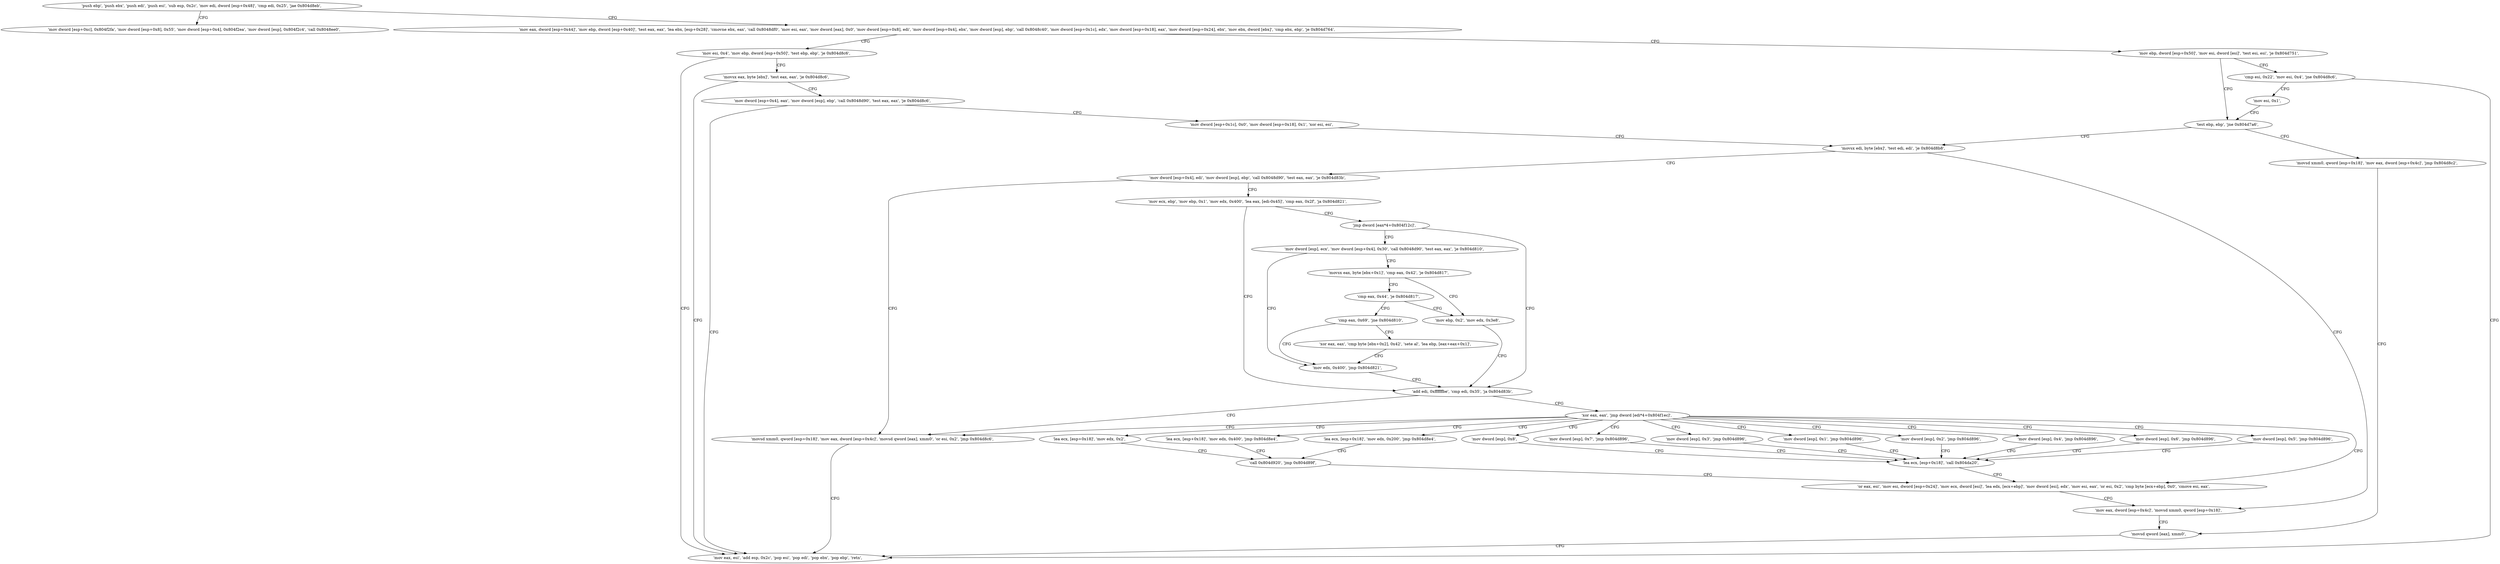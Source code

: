 digraph "func" {
"134534880" [label = "'push ebp', 'push ebx', 'push edi', 'push esi', 'sub esp, 0x2c', 'mov edi, dword [esp+0x48]', 'cmp edi, 0x25', 'jae 0x804d8eb', " ]
"134535403" [label = "'mov dword [esp+0xc], 0x804f2fa', 'mov dword [esp+0x8], 0x55', 'mov dword [esp+0x4], 0x804f2ea', 'mov dword [esp], 0x804f2c4', 'call 0x8048ee0', " ]
"134534900" [label = "'mov eax, dword [esp+0x44]', 'mov ebp, dword [esp+0x40]', 'test eax, eax', 'lea ebx, [esp+0x28]', 'cmovne ebx, eax', 'call 0x8048df0', 'mov esi, eax', 'mov dword [eax], 0x0', 'mov dword [esp+0x8], edi', 'mov dword [esp+0x4], ebx', 'mov dword [esp], ebp', 'call 0x8048c40', 'mov dword [esp+0x1c], edx', 'mov dword [esp+0x18], eax', 'mov dword [esp+0x24], ebx', 'mov ebx, dword [ebx]', 'cmp ebx, ebp', 'je 0x804d764', " ]
"134535012" [label = "'mov esi, 0x4', 'mov ebp, dword [esp+0x50]', 'test ebp, ebp', 'je 0x804d8c6', " ]
"134534964" [label = "'mov ebp, dword [esp+0x50]', 'mov esi, dword [esi]', 'test esi, esi', 'je 0x804d751', " ]
"134535366" [label = "'mov eax, esi', 'add esp, 0x2c', 'pop esi', 'pop edi', 'pop ebx', 'pop ebp', 'retn', " ]
"134535029" [label = "'movsx eax, byte [ebx]', 'test eax, eax', 'je 0x804d8c6', " ]
"134534993" [label = "'test ebp, ebp', 'jne 0x804d7a6', " ]
"134534974" [label = "'cmp esi, 0x22', 'mov esi, 0x4', 'jne 0x804d8c6', " ]
"134535040" [label = "'mov dword [esp+0x4], eax', 'mov dword [esp], ebp', 'call 0x8048d90', 'test eax, eax', 'je 0x804d8c6', " ]
"134535078" [label = "'movsx edi, byte [ebx]', 'test edi, edi', 'je 0x804d8b8', " ]
"134534997" [label = "'movsd xmm0, qword [esp+0x18]', 'mov eax, dword [esp+0x4c]', 'jmp 0x804d8c2', " ]
"134534988" [label = "'mov esi, 0x1', " ]
"134535060" [label = "'mov dword [esp+0x1c], 0x0', 'mov dword [esp+0x18], 0x1', 'xor esi, esi', " ]
"134535352" [label = "'mov eax, dword [esp+0x4c]', 'movsd xmm0, qword [esp+0x18]', " ]
"134535089" [label = "'mov dword [esp+0x4], edi', 'mov dword [esp], ebp', 'call 0x8048d90', 'test eax, eax', 'je 0x804d83b', " ]
"134535362" [label = "'movsd qword [eax], xmm0', " ]
"134535227" [label = "'movsd xmm0, qword [esp+0x18]', 'mov eax, dword [esp+0x4c]', 'movsd qword [eax], xmm0', 'or esi, 0x2', 'jmp 0x804d8c6', " ]
"134535105" [label = "'mov ecx, ebp', 'mov ebp, 0x1', 'mov edx, 0x400', 'lea eax, [edi-0x45]', 'cmp eax, 0x2f', 'ja 0x804d821', " ]
"134535201" [label = "'add edi, 0xffffffbe', 'cmp edi, 0x35', 'ja 0x804d83b', " ]
"134535125" [label = "'jmp dword [eax*4+0x804f12c]', " ]
"134535209" [label = "'xor eax, eax', 'jmp dword [edi*4+0x804f1ec]', " ]
"134535132" [label = "'mov dword [esp], ecx', 'mov dword [esp+0x4], 0x30', 'call 0x8048d90', 'test eax, eax', 'je 0x804d810', " ]
"134535218" [label = "'mov dword [esp], 0x3', 'jmp 0x804d896', " ]
"134535246" [label = "'mov dword [esp], 0x1', 'jmp 0x804d896', " ]
"134535255" [label = "'mov dword [esp], 0x2', 'jmp 0x804d896', " ]
"134535264" [label = "'mov dword [esp], 0x4', 'jmp 0x804d896', " ]
"134535273" [label = "'mov dword [esp], 0x7', 'jmp 0x804d896', " ]
"134535282" [label = "'lea ecx, [esp+0x18]', 'mov edx, 0x400', 'jmp 0x804d8e4', " ]
"134535293" [label = "'mov dword [esp], 0x6', 'jmp 0x804d896', " ]
"134535302" [label = "'mov dword [esp], 0x5', 'jmp 0x804d896', " ]
"134535311" [label = "'mov dword [esp], 0x8', " ]
"134535327" [label = "'or eax, esi', 'mov esi, dword [esp+0x24]', 'mov ecx, dword [esi]', 'lea edx, [ecx+ebp]', 'mov dword [esi], edx', 'mov esi, eax', 'or esi, 0x2', 'cmp byte [ecx+ebp], 0x0', 'cmove esi, eax', " ]
"134535376" [label = "'lea ecx, [esp+0x18]', 'mov edx, 0x200', 'jmp 0x804d8e4', " ]
"134535387" [label = "'lea ecx, [esp+0x18]', 'mov edx, 0x2', " ]
"134535184" [label = "'mov edx, 0x400', 'jmp 0x804d821', " ]
"134535152" [label = "'movsx eax, byte [ebx+0x1]', 'cmp eax, 0x42', 'je 0x804d817', " ]
"134535318" [label = "'lea ecx, [esp+0x18]', 'call 0x804da20', " ]
"134535396" [label = "'call 0x804d920', 'jmp 0x804d89f', " ]
"134535191" [label = "'mov ebp, 0x2', 'mov edx, 0x3e8', " ]
"134535161" [label = "'cmp eax, 0x44', 'je 0x804d817', " ]
"134535166" [label = "'cmp eax, 0x69', 'jne 0x804d810', " ]
"134535171" [label = "'xor eax, eax', 'cmp byte [ebx+0x2], 0x42', 'sete al', 'lea ebp, [eax+eax+0x1]', " ]
"134534880" -> "134535403" [ label = "CFG" ]
"134534880" -> "134534900" [ label = "CFG" ]
"134534900" -> "134535012" [ label = "CFG" ]
"134534900" -> "134534964" [ label = "CFG" ]
"134535012" -> "134535366" [ label = "CFG" ]
"134535012" -> "134535029" [ label = "CFG" ]
"134534964" -> "134534993" [ label = "CFG" ]
"134534964" -> "134534974" [ label = "CFG" ]
"134535029" -> "134535366" [ label = "CFG" ]
"134535029" -> "134535040" [ label = "CFG" ]
"134534993" -> "134535078" [ label = "CFG" ]
"134534993" -> "134534997" [ label = "CFG" ]
"134534974" -> "134535366" [ label = "CFG" ]
"134534974" -> "134534988" [ label = "CFG" ]
"134535040" -> "134535366" [ label = "CFG" ]
"134535040" -> "134535060" [ label = "CFG" ]
"134535078" -> "134535352" [ label = "CFG" ]
"134535078" -> "134535089" [ label = "CFG" ]
"134534997" -> "134535362" [ label = "CFG" ]
"134534988" -> "134534993" [ label = "CFG" ]
"134535060" -> "134535078" [ label = "CFG" ]
"134535352" -> "134535362" [ label = "CFG" ]
"134535089" -> "134535227" [ label = "CFG" ]
"134535089" -> "134535105" [ label = "CFG" ]
"134535362" -> "134535366" [ label = "CFG" ]
"134535227" -> "134535366" [ label = "CFG" ]
"134535105" -> "134535201" [ label = "CFG" ]
"134535105" -> "134535125" [ label = "CFG" ]
"134535201" -> "134535227" [ label = "CFG" ]
"134535201" -> "134535209" [ label = "CFG" ]
"134535125" -> "134535132" [ label = "CFG" ]
"134535125" -> "134535201" [ label = "CFG" ]
"134535209" -> "134535218" [ label = "CFG" ]
"134535209" -> "134535227" [ label = "CFG" ]
"134535209" -> "134535246" [ label = "CFG" ]
"134535209" -> "134535255" [ label = "CFG" ]
"134535209" -> "134535264" [ label = "CFG" ]
"134535209" -> "134535273" [ label = "CFG" ]
"134535209" -> "134535282" [ label = "CFG" ]
"134535209" -> "134535293" [ label = "CFG" ]
"134535209" -> "134535302" [ label = "CFG" ]
"134535209" -> "134535311" [ label = "CFG" ]
"134535209" -> "134535327" [ label = "CFG" ]
"134535209" -> "134535376" [ label = "CFG" ]
"134535209" -> "134535387" [ label = "CFG" ]
"134535132" -> "134535184" [ label = "CFG" ]
"134535132" -> "134535152" [ label = "CFG" ]
"134535218" -> "134535318" [ label = "CFG" ]
"134535246" -> "134535318" [ label = "CFG" ]
"134535255" -> "134535318" [ label = "CFG" ]
"134535264" -> "134535318" [ label = "CFG" ]
"134535273" -> "134535318" [ label = "CFG" ]
"134535282" -> "134535396" [ label = "CFG" ]
"134535293" -> "134535318" [ label = "CFG" ]
"134535302" -> "134535318" [ label = "CFG" ]
"134535311" -> "134535318" [ label = "CFG" ]
"134535327" -> "134535352" [ label = "CFG" ]
"134535376" -> "134535396" [ label = "CFG" ]
"134535387" -> "134535396" [ label = "CFG" ]
"134535184" -> "134535201" [ label = "CFG" ]
"134535152" -> "134535191" [ label = "CFG" ]
"134535152" -> "134535161" [ label = "CFG" ]
"134535318" -> "134535327" [ label = "CFG" ]
"134535396" -> "134535327" [ label = "CFG" ]
"134535191" -> "134535201" [ label = "CFG" ]
"134535161" -> "134535191" [ label = "CFG" ]
"134535161" -> "134535166" [ label = "CFG" ]
"134535166" -> "134535184" [ label = "CFG" ]
"134535166" -> "134535171" [ label = "CFG" ]
"134535171" -> "134535184" [ label = "CFG" ]
}
